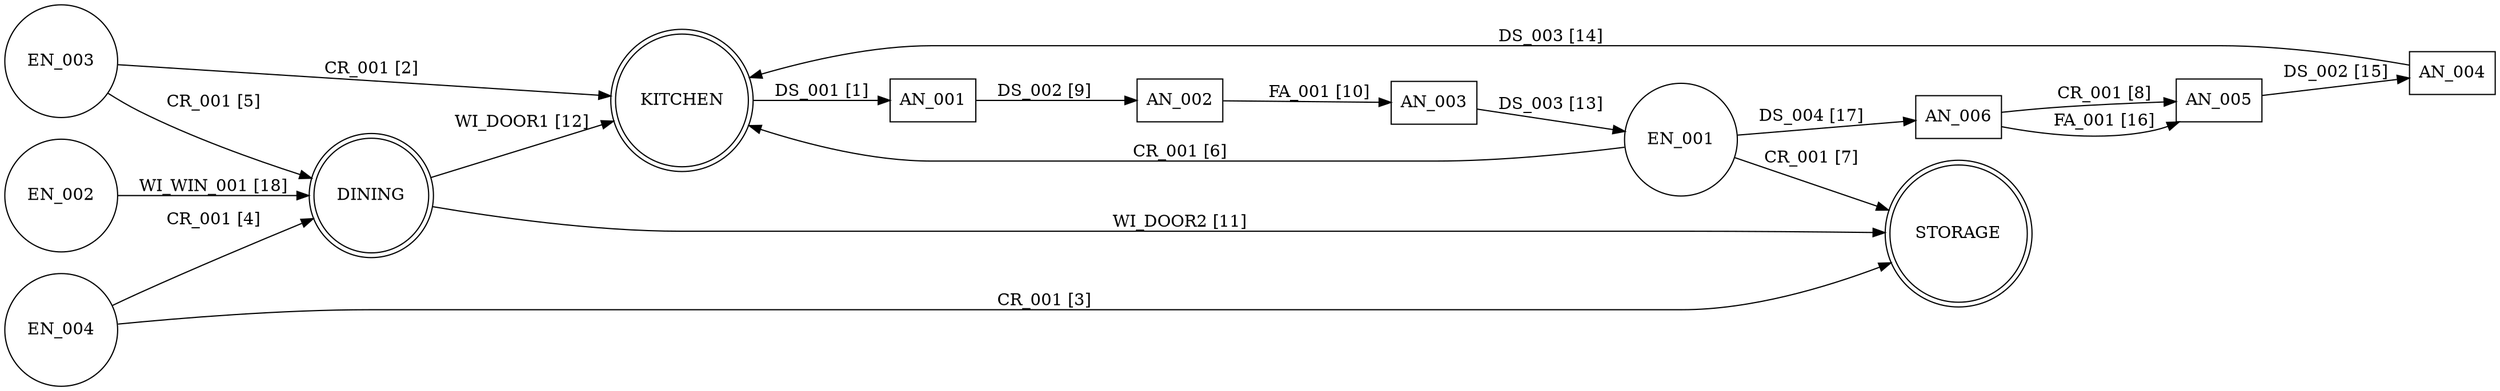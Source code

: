 digraph {
    rankdir=LR;
    node [shape = doublecircle]; KITCHEN STORAGE DINING ;
    node [shape = circle]; EN_003 EN_004 EN_001 EN_002 ;
    node [shape = rectangle]; AN_001 AN_006 AN_005 AN_002 AN_003 AN_004 ;
    KITCHEN -> AN_001[ label = "DS_001 [1]" ];
    EN_003 -> KITCHEN[ label = "CR_001 [2]" ];
    EN_004 -> STORAGE[ label = "CR_001 [3]" ];
    EN_004 -> DINING[ label = "CR_001 [4]" ];
    EN_003 -> DINING[ label = "CR_001 [5]" ];
    EN_001 -> KITCHEN[ label = "CR_001 [6]" ];
    EN_001 -> STORAGE[ label = "CR_001 [7]" ];
    AN_006 -> AN_005[ label = "CR_001 [8]" ];
    AN_001 -> AN_002[ label = "DS_002 [9]" ];
    AN_002 -> AN_003[ label = "FA_001 [10]" ];
    DINING -> STORAGE[ label = "WI_DOOR2 [11]" ];
    DINING -> KITCHEN[ label = "WI_DOOR1 [12]" ];
    AN_003 -> EN_001[ label = "DS_003 [13]" ];
    AN_004 -> KITCHEN[ label = "DS_003 [14]" ];
    AN_005 -> AN_004[ label = "DS_002 [15]" ];
    AN_006 -> AN_005[ label = "FA_001 [16]" ];
    EN_001 -> AN_006[ label = "DS_004 [17]" ];
    EN_002 -> DINING[ label = "WI_WIN_001 [18]" ];
}  
